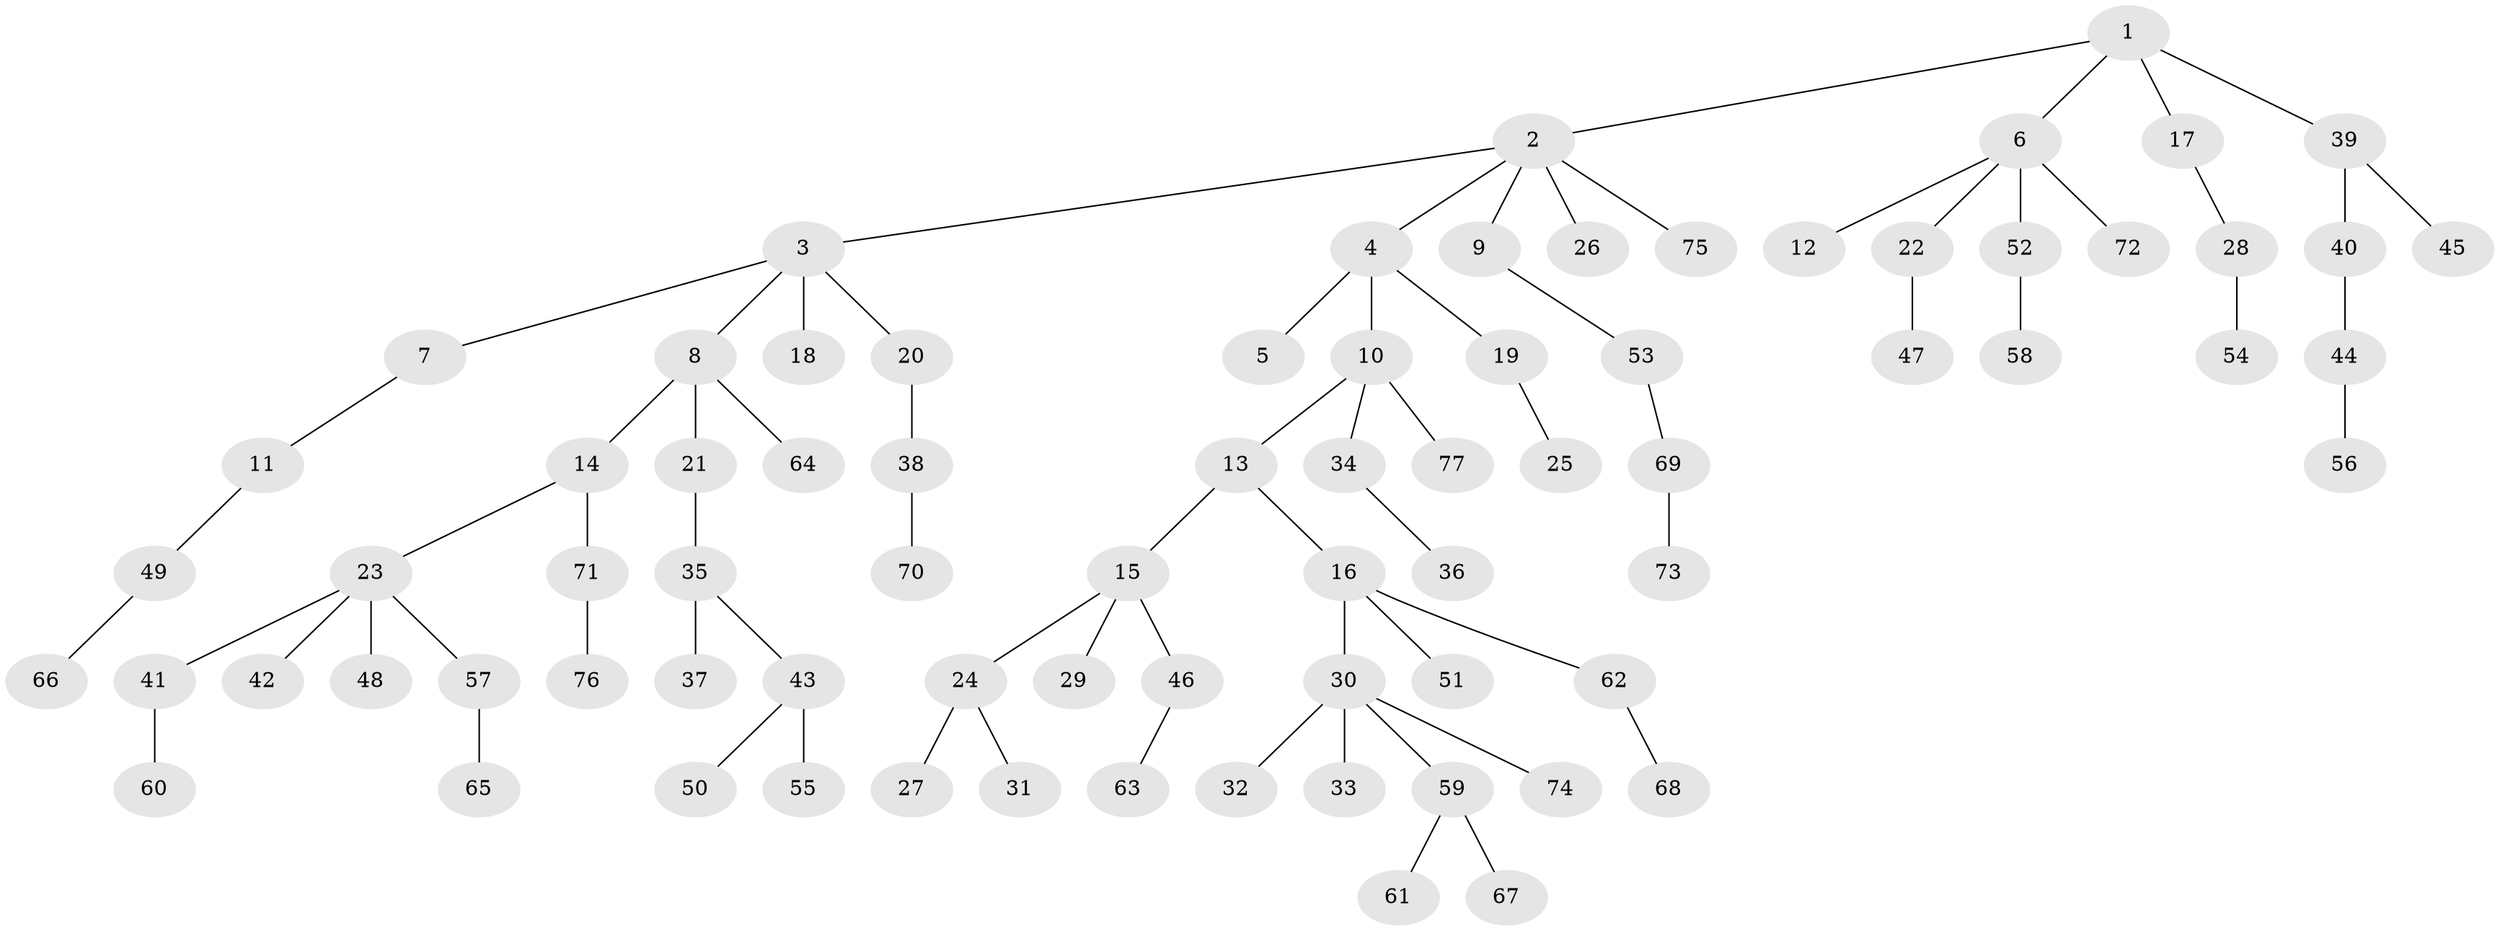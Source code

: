 // Generated by graph-tools (version 1.1) at 2025/53/03/09/25 04:53:12]
// undirected, 77 vertices, 76 edges
graph export_dot {
graph [start="1"]
  node [color=gray90,style=filled];
  1;
  2;
  3;
  4;
  5;
  6;
  7;
  8;
  9;
  10;
  11;
  12;
  13;
  14;
  15;
  16;
  17;
  18;
  19;
  20;
  21;
  22;
  23;
  24;
  25;
  26;
  27;
  28;
  29;
  30;
  31;
  32;
  33;
  34;
  35;
  36;
  37;
  38;
  39;
  40;
  41;
  42;
  43;
  44;
  45;
  46;
  47;
  48;
  49;
  50;
  51;
  52;
  53;
  54;
  55;
  56;
  57;
  58;
  59;
  60;
  61;
  62;
  63;
  64;
  65;
  66;
  67;
  68;
  69;
  70;
  71;
  72;
  73;
  74;
  75;
  76;
  77;
  1 -- 2;
  1 -- 6;
  1 -- 17;
  1 -- 39;
  2 -- 3;
  2 -- 4;
  2 -- 9;
  2 -- 26;
  2 -- 75;
  3 -- 7;
  3 -- 8;
  3 -- 18;
  3 -- 20;
  4 -- 5;
  4 -- 10;
  4 -- 19;
  6 -- 12;
  6 -- 22;
  6 -- 52;
  6 -- 72;
  7 -- 11;
  8 -- 14;
  8 -- 21;
  8 -- 64;
  9 -- 53;
  10 -- 13;
  10 -- 34;
  10 -- 77;
  11 -- 49;
  13 -- 15;
  13 -- 16;
  14 -- 23;
  14 -- 71;
  15 -- 24;
  15 -- 29;
  15 -- 46;
  16 -- 30;
  16 -- 51;
  16 -- 62;
  17 -- 28;
  19 -- 25;
  20 -- 38;
  21 -- 35;
  22 -- 47;
  23 -- 41;
  23 -- 42;
  23 -- 48;
  23 -- 57;
  24 -- 27;
  24 -- 31;
  28 -- 54;
  30 -- 32;
  30 -- 33;
  30 -- 59;
  30 -- 74;
  34 -- 36;
  35 -- 37;
  35 -- 43;
  38 -- 70;
  39 -- 40;
  39 -- 45;
  40 -- 44;
  41 -- 60;
  43 -- 50;
  43 -- 55;
  44 -- 56;
  46 -- 63;
  49 -- 66;
  52 -- 58;
  53 -- 69;
  57 -- 65;
  59 -- 61;
  59 -- 67;
  62 -- 68;
  69 -- 73;
  71 -- 76;
}

